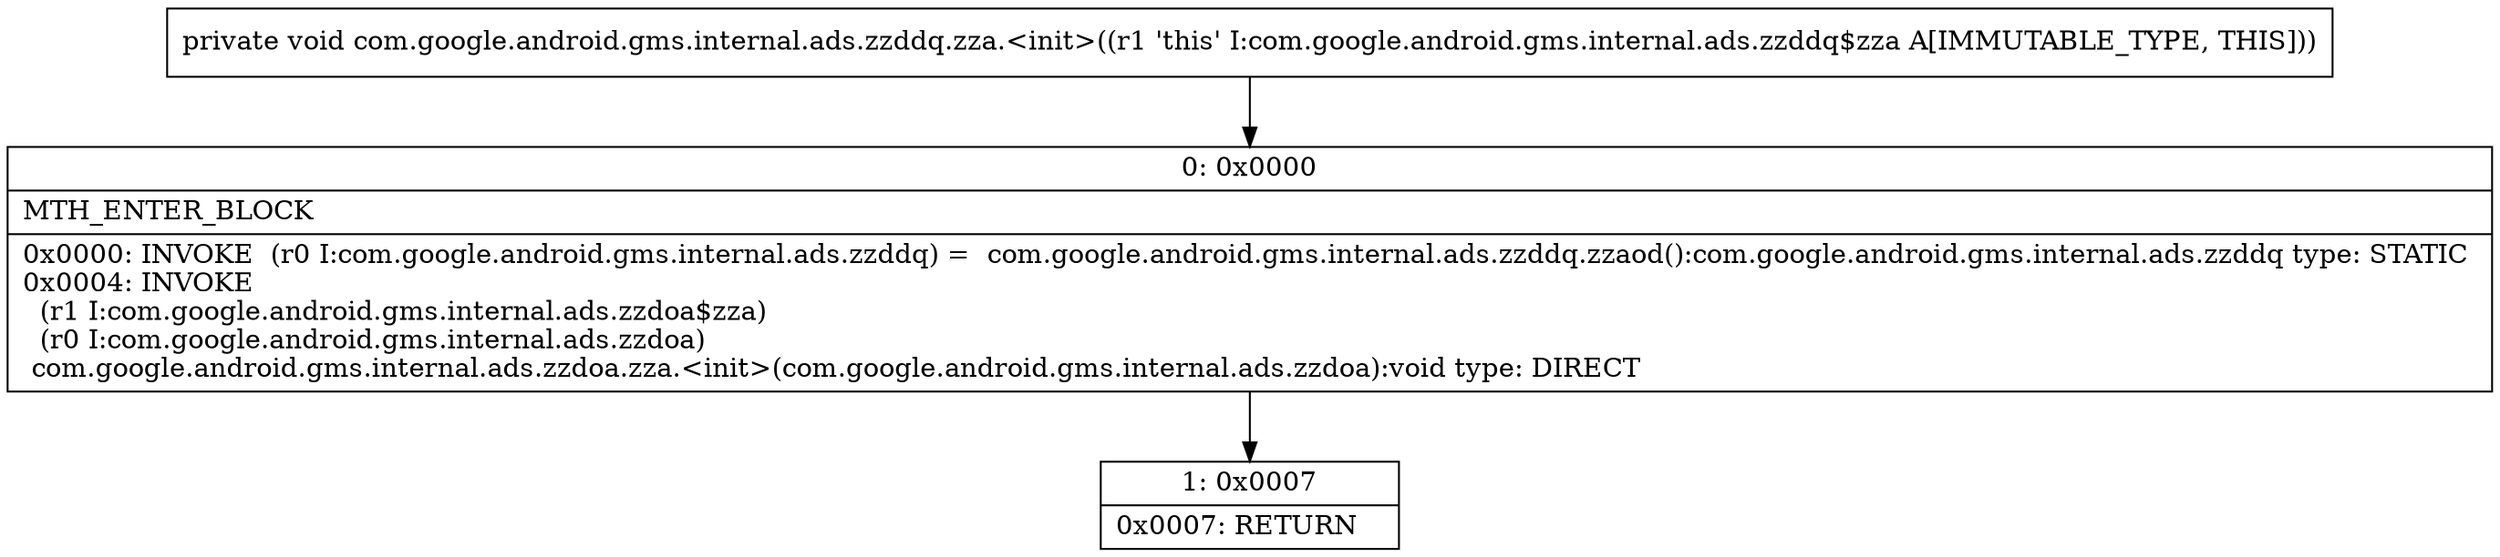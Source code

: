 digraph "CFG forcom.google.android.gms.internal.ads.zzddq.zza.\<init\>()V" {
Node_0 [shape=record,label="{0\:\ 0x0000|MTH_ENTER_BLOCK\l|0x0000: INVOKE  (r0 I:com.google.android.gms.internal.ads.zzddq) =  com.google.android.gms.internal.ads.zzddq.zzaod():com.google.android.gms.internal.ads.zzddq type: STATIC \l0x0004: INVOKE  \l  (r1 I:com.google.android.gms.internal.ads.zzdoa$zza)\l  (r0 I:com.google.android.gms.internal.ads.zzdoa)\l com.google.android.gms.internal.ads.zzdoa.zza.\<init\>(com.google.android.gms.internal.ads.zzdoa):void type: DIRECT \l}"];
Node_1 [shape=record,label="{1\:\ 0x0007|0x0007: RETURN   \l}"];
MethodNode[shape=record,label="{private void com.google.android.gms.internal.ads.zzddq.zza.\<init\>((r1 'this' I:com.google.android.gms.internal.ads.zzddq$zza A[IMMUTABLE_TYPE, THIS])) }"];
MethodNode -> Node_0;
Node_0 -> Node_1;
}

